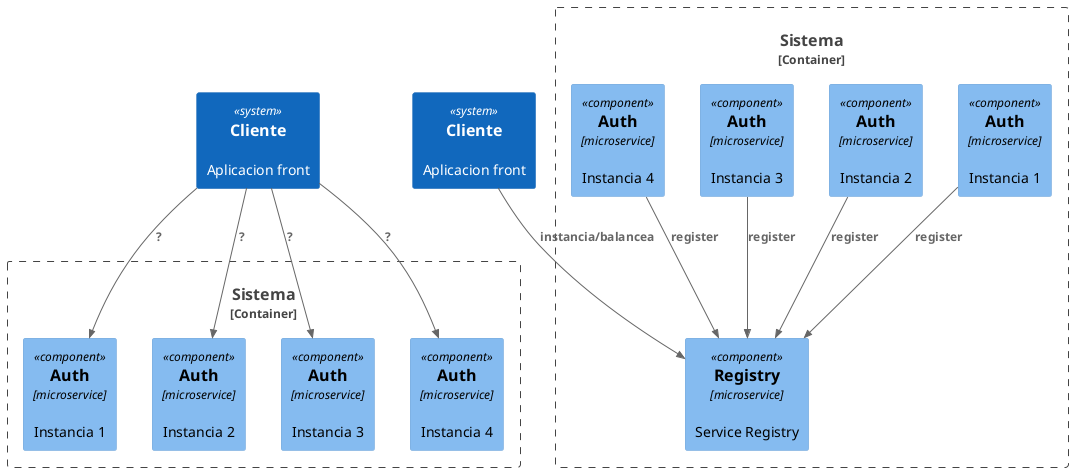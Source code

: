 @startuml "Service Registry"
!include <C4/C4_Component>

System(cliente, "Cliente", "Aplicacion front")

Container_Boundary(micro, "Sistema"){
    Component(authIn1,"Auth", "microservice", "Instancia 1")
    Component(authIn2,"Auth", "microservice", "Instancia 2")
    Component(authIn3,"Auth", "microservice", "Instancia 3")
    Component(authIn4,"Auth", "microservice", "Instancia 4")

    Rel(cliente, authIn1, "?")
    Rel(cliente, authIn2, "?")
    Rel(cliente, authIn3, "?")
    Rel(cliente, authIn4, "?")
}

System(cliente1, "Cliente", "Aplicacion front")

Container_Boundary(micro1, "Sistema"){
    Component(registry,"Registry", "microservice", "Service Registry")

    Component(auth1In1,"Auth", "microservice", "Instancia 1")
    Component(auth1In2,"Auth", "microservice", "Instancia 2")
    Component(auth1In3,"Auth", "microservice", "Instancia 3")
    Component(auth1In4,"Auth", "microservice", "Instancia 4")

    Rel(cliente1, registry, "instancia/balancea")

}

Rel(auth1In1, registry, "register")
Rel(auth1In2, registry, "register")
Rel(auth1In3, registry, "register")
Rel(auth1In4, registry, "register")

@enduml